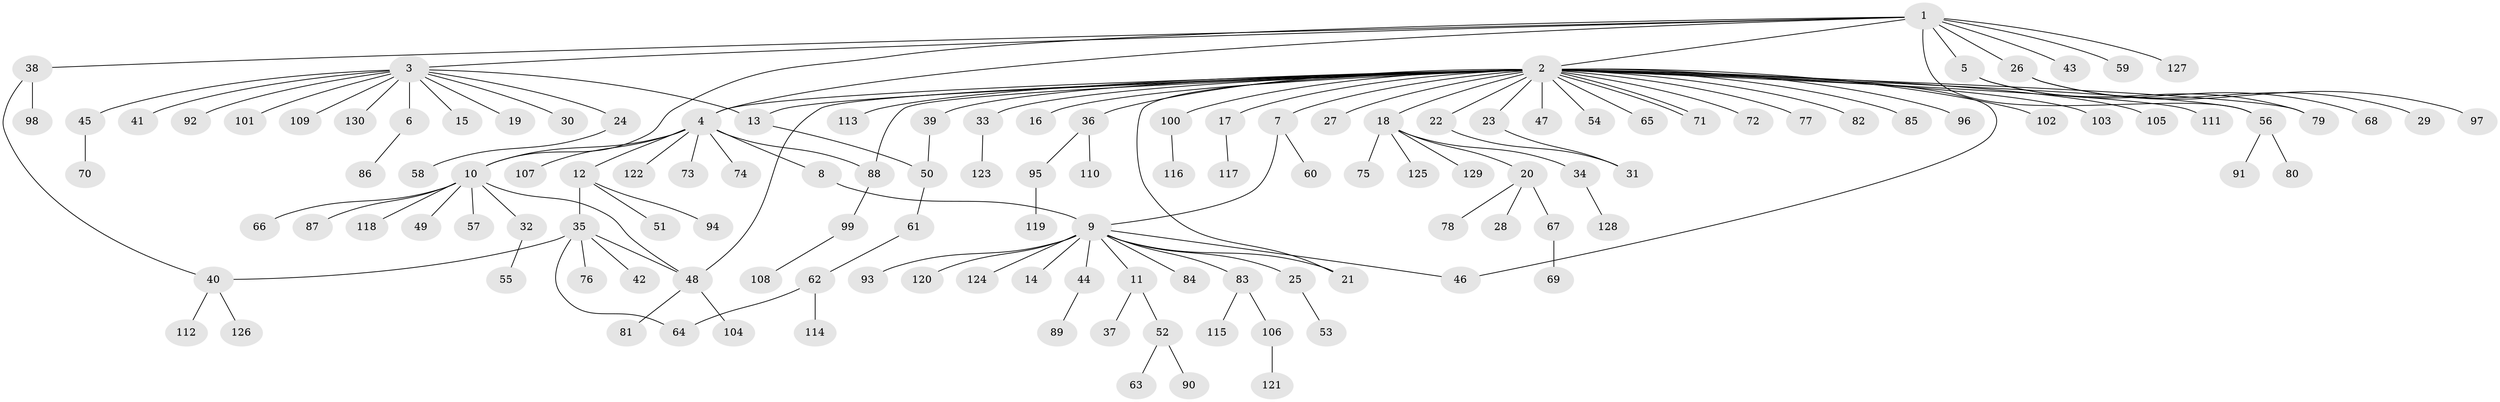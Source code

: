 // coarse degree distribution, {11: 0.015384615384615385, 30: 0.015384615384615385, 13: 0.015384615384615385, 6: 0.015384615384615385, 2: 0.07692307692307693, 9: 0.015384615384615385, 7: 0.015384615384615385, 3: 0.046153846153846156, 1: 0.7692307692307693, 5: 0.015384615384615385}
// Generated by graph-tools (version 1.1) at 2025/18/03/04/25 18:18:24]
// undirected, 130 vertices, 145 edges
graph export_dot {
graph [start="1"]
  node [color=gray90,style=filled];
  1;
  2;
  3;
  4;
  5;
  6;
  7;
  8;
  9;
  10;
  11;
  12;
  13;
  14;
  15;
  16;
  17;
  18;
  19;
  20;
  21;
  22;
  23;
  24;
  25;
  26;
  27;
  28;
  29;
  30;
  31;
  32;
  33;
  34;
  35;
  36;
  37;
  38;
  39;
  40;
  41;
  42;
  43;
  44;
  45;
  46;
  47;
  48;
  49;
  50;
  51;
  52;
  53;
  54;
  55;
  56;
  57;
  58;
  59;
  60;
  61;
  62;
  63;
  64;
  65;
  66;
  67;
  68;
  69;
  70;
  71;
  72;
  73;
  74;
  75;
  76;
  77;
  78;
  79;
  80;
  81;
  82;
  83;
  84;
  85;
  86;
  87;
  88;
  89;
  90;
  91;
  92;
  93;
  94;
  95;
  96;
  97;
  98;
  99;
  100;
  101;
  102;
  103;
  104;
  105;
  106;
  107;
  108;
  109;
  110;
  111;
  112;
  113;
  114;
  115;
  116;
  117;
  118;
  119;
  120;
  121;
  122;
  123;
  124;
  125;
  126;
  127;
  128;
  129;
  130;
  1 -- 2;
  1 -- 3;
  1 -- 4;
  1 -- 5;
  1 -- 10;
  1 -- 26;
  1 -- 38;
  1 -- 43;
  1 -- 56;
  1 -- 59;
  1 -- 127;
  2 -- 4;
  2 -- 7;
  2 -- 13;
  2 -- 16;
  2 -- 17;
  2 -- 18;
  2 -- 21;
  2 -- 22;
  2 -- 23;
  2 -- 27;
  2 -- 33;
  2 -- 36;
  2 -- 39;
  2 -- 46;
  2 -- 47;
  2 -- 48;
  2 -- 54;
  2 -- 56;
  2 -- 65;
  2 -- 71;
  2 -- 71;
  2 -- 72;
  2 -- 77;
  2 -- 79;
  2 -- 82;
  2 -- 85;
  2 -- 88;
  2 -- 96;
  2 -- 100;
  2 -- 102;
  2 -- 103;
  2 -- 105;
  2 -- 111;
  2 -- 113;
  3 -- 6;
  3 -- 13;
  3 -- 15;
  3 -- 19;
  3 -- 24;
  3 -- 30;
  3 -- 41;
  3 -- 45;
  3 -- 92;
  3 -- 101;
  3 -- 109;
  3 -- 130;
  4 -- 8;
  4 -- 10;
  4 -- 12;
  4 -- 73;
  4 -- 74;
  4 -- 88;
  4 -- 107;
  4 -- 122;
  5 -- 68;
  5 -- 79;
  6 -- 86;
  7 -- 9;
  7 -- 60;
  8 -- 9;
  9 -- 11;
  9 -- 14;
  9 -- 21;
  9 -- 25;
  9 -- 44;
  9 -- 46;
  9 -- 83;
  9 -- 84;
  9 -- 93;
  9 -- 120;
  9 -- 124;
  10 -- 32;
  10 -- 48;
  10 -- 49;
  10 -- 57;
  10 -- 66;
  10 -- 87;
  10 -- 118;
  11 -- 37;
  11 -- 52;
  12 -- 35;
  12 -- 51;
  12 -- 94;
  13 -- 50;
  17 -- 117;
  18 -- 20;
  18 -- 34;
  18 -- 75;
  18 -- 125;
  18 -- 129;
  20 -- 28;
  20 -- 67;
  20 -- 78;
  22 -- 31;
  23 -- 31;
  24 -- 58;
  25 -- 53;
  26 -- 29;
  26 -- 97;
  32 -- 55;
  33 -- 123;
  34 -- 128;
  35 -- 40;
  35 -- 42;
  35 -- 48;
  35 -- 64;
  35 -- 76;
  36 -- 95;
  36 -- 110;
  38 -- 40;
  38 -- 98;
  39 -- 50;
  40 -- 112;
  40 -- 126;
  44 -- 89;
  45 -- 70;
  48 -- 81;
  48 -- 104;
  50 -- 61;
  52 -- 63;
  52 -- 90;
  56 -- 80;
  56 -- 91;
  61 -- 62;
  62 -- 64;
  62 -- 114;
  67 -- 69;
  83 -- 106;
  83 -- 115;
  88 -- 99;
  95 -- 119;
  99 -- 108;
  100 -- 116;
  106 -- 121;
}

